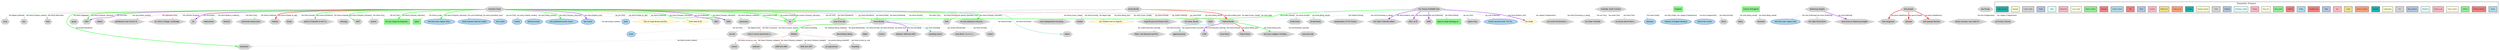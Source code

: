 digraph Anne_Brontë {
    rankdir=TB;
    compound=true;
    node [fontname="Arial", fontsize=12, style=filled];
    edge [fontname="Arial", fontsize=10, color=gray];
    
    // Graph styling
    bgcolor=white;
    
    // Node type definitions
    subgraph cluster_people {{
        label="People";
        style=filled;
        fillcolor=lightcoral;
        color=red;
        node [fillcolor=lightcoral, color=red, shape=circle];
    }}
    
    subgraph cluster_locations {{
        label="Locations";
        style=filled;
        fillcolor=lightgreen;
        color=green;
        node [fillcolor=lightgreen, color=green, shape=box];
    }}
    
    subgraph cluster_concepts {{
        label="Concepts";
        style=filled;
        fillcolor=lightblue;
        color=blue;
        node [fillcolor=lightblue, color=blue, shape=ellipse];
    }}
    
    subgraph cluster_events {{
        label="Events";
        style=filled;
        fillcolor=lightyellow;
        color=orange;
        node [fillcolor=lightyellow, color=orange, shape=diamond];
    }}
    
    subgraph cluster_other {{
        label="Other";
        style=filled;
        fillcolor=lightgray;
        color=gray;
        node [fillcolor=lightgray, color=gray, shape=hexagon];
    }}

    // Locations nodes
    "he won a place to study the..." [label="he won a place to study the...", fillcolor=lightgreen, color=green, shape=box];
    "place to study theology at ..." [label="place to study theology at ...", fillcolor=lightgreen, color=green, shape=box];
    "England" [label="England", fillcolor=lightgreen, color=green, shape=box];
    "Church of England" [label="Church of England", fillcolor=lightgreen, color=green, shape=box];
    "place" [label="place", fillcolor=lightgreen, color=green, shape=box];

    // Concepts nodes
    "literature" [label="literature", fillcolor=lightblue, color=blue, shape=ellipse];
    "Her first novel, Agnes Grey..." [label="Her first novel, Agnes Grey...", fillcolor=lightblue, color=blue, shape=ellipse];
    "classics of English literature" [label="classics of English literature", fillcolor=lightblue, color=blue, shape=ellipse];
    "book of poems with her sisters" [label="book of poems with her sisters", fillcolor=lightblue, color=blue, shape=ellipse];
    "her novels" [label="her novels", fillcolor=lightblue, color=blue, shape=ellipse];
    "novels" [label="novels", fillcolor=lightblue, color=blue, shape=ellipse];
    "feminist novels" [label="feminist novels", fillcolor=lightblue, color=blue, shape=ellipse];
    "Anne's second novel, The Te..." [label="Anne's second novel, The Te...", fillcolor=lightblue, color=blue, shape=ellipse];
    "she published a book of poe..." [label="she published a book of poe...", fillcolor=lightblue, color=blue, shape=ellipse];
    "two novels" [label="two novels", fillcolor=lightblue, color=blue, shape=ellipse];
    "Her first novel, Agnes Grey" [label="Her first novel, Agnes Grey", fillcolor=lightblue, color=blue, shape=ellipse];
    "novel" [label="novel", fillcolor=lightblue, color=blue, shape=ellipse];
    "both of her novels" [label="both of her novels", fillcolor=lightblue, color=blue, shape=ellipse];
    "book" [label="book", fillcolor=lightblue, color=blue, shape=ellipse];

    // Events nodes
    "her death" [label="her death", fillcolor=lightyellow, color=orange, shape=diamond];
    "born to Hugh Brunty and Ele..." [label="born to Hugh Brunty and Ele...", fillcolor=lightyellow, color=orange, shape=diamond];
    "Anne died at 29" [label="Anne died at 29", fillcolor=lightyellow, color=orange, shape=diamond];
    "ten children born to Hugh B..." [label="ten children born to Hugh B...", fillcolor=lightyellow, color=orange, shape=diamond];

    // Other nodes
    "Hugh Brunty and Eleanor McC..." [label="Hugh Brunty and Eleanor McC...", fillcolor=lightgray, color=gray, shape=hexagon];
    "1802" [label="1802", fillcolor=lightgray, color=gray, shape=hexagon];
    "his name, Brunty" [label="his name, Brunty", fillcolor=lightgray, color=gray, shape=hexagon];
    "Charlotte, North Carolina" [label="Charlotte, North Carolina", fillcolor=lightgray, color=gray, shape=hexagon];
    "Bront literary family" [label="Bront literary family", fillcolor=lightgray, color=gray, shape=hexagon];
    "Irish clergyman" [label="Irish clergyman", fillcolor=lightgray, color=gray, shape=hexagon];
    "her sister Emily Bront" [label="her sister Emily Bront", fillcolor=lightgray, color=gray, shape=hexagon];
    "one of the first feminist n..." [label="one of the first feminist n...", fillcolor=lightgray, color=gray, shape=hexagon];
    "1846" [label="1846", fillcolor=lightgray, color=gray, shape=hexagon];
    "two-room cottage in Emdale,..." [label="two-room cottage in Emdale,...", fillcolor=lightgray, color=gray, shape=hexagon];
    "family surname, mac Aedh Pr..." [label="family surname, mac Aedh Pr...", fillcolor=lightgray, color=gray, shape=hexagon];
    "pulmonary" [label="pulmonary", fillcolor=lightgray, color=gray, shape=hexagon];
    "same time as Wuthering Heights" [label="same time as Wuthering Heights", fillcolor=lightgray, color=gray, shape=hexagon];
    "republication of The Tenant..." [label="republication of The Tenant...", fillcolor=lightgray, color=gray, shape=hexagon];
    "sister" [label="sister", fillcolor=lightgray, color=gray, shape=hexagon];
    "boarding" [label="boarding", fillcolor=lightgray, color=gray, shape=hexagon];
    "her sister Charlotte edited..." [label="her sister Charlotte edited...", fillcolor=lightgray, color=gray, shape=hexagon];
    "Mirfield" [label="Mirfield", fillcolor=lightgray, color=gray, shape=hexagon];
    "St" [label="St", fillcolor=lightgray, color=gray, shape=hexagon];
    "Maria" [label="Maria", fillcolor=lightgray, color=gray, shape=hexagon];
    "peasant" [label="peasant", fillcolor=lightgray, color=gray, shape=hexagon];
    "most of her life" [label="most of her life", fillcolor=lightgray, color=gray, shape=hexagon];
    "Anne Brontë" [label="Anne Brontë", fillcolor=lightgray, color=gray, shape=hexagon];
    "1802, at 25" [label="1802, at 25", fillcolor=lightgray, color=gray, shape=hexagon];
    "Patrick Brontë" [label="Patrick Brontë", fillcolor=lightgray, color=gray, shape=hexagon];
    "sisters" [label="sisters", fillcolor=lightgray, color=gray, shape=hexagon];
    "read and write" [label="read and write", fillcolor=lightgray, color=gray, shape=hexagon];
    "1848" [label="1848", fillcolor=lightgray, color=gray, shape=hexagon];
    "Maria  née Branwell and Pat..." [label="Maria  née Branwell and Pat...", fillcolor=lightgray, color=gray, shape=hexagon];
    "Branwell" [label="Branwell", fillcolor=lightgray, color=gray, shape=hexagon];
    "against poverty" [label="against poverty", fillcolor=lightgray, color=gray, shape=hexagon];
    "both" [label="both", fillcolor=lightgray, color=gray, shape=hexagon];
    "others" [label="others", fillcolor=lightgray, color=gray, shape=hexagon];
    "he was ordained in the prie..." [label="he was ordained in the prie...", fillcolor=lightgray, color=gray, shape=hexagon];
    "father" [label="father", fillcolor=lightgray, color=gray, shape=hexagon];
    "most" [label="most", fillcolor=lightgray, color=gray, shape=hexagon];
    "Anne's" [label="Anne's", fillcolor=lightgray, color=gray, shape=hexagon];
    "two" [label="two", fillcolor=lightgray, color=gray, shape=hexagon];
    "as Prunty or Brunty" [label="as Prunty or Brunty", fillcolor=lightgray, color=gray, shape=hexagon];
    "school" [label="school", fillcolor=lightgray, color=gray, shape=hexagon];
    "time" [label="time", fillcolor=lightgray, color=gray, shape=hexagon];
    "between" [label="between", fillcolor=lightgray, color=gray, shape=hexagon];
    "Emily Bront" [label="Emily Bront", fillcolor=lightgray, color=gray, shape=hexagon];
    "Bront" [label="Bront", fillcolor=lightgray, color=gray, shape=hexagon];
    "elsewhere" [label="elsewhere", fillcolor=lightgray, color=gray, shape=hexagon];
    "The Tenant of Wildfell Hall" [label="The Tenant of Wildfell Hall", fillcolor=lightgray, color=gray, shape=hexagon];
    "between 1836 and 1837" [label="between 1836 and 1837", fillcolor=lightgray, color=gray, shape=hexagon];
    "group" [label="group", fillcolor=lightgray, color=gray, shape=hexagon];
    "Joe Prunty" [label="Joe Prunty", fillcolor=lightgray, color=gray, shape=hexagon];
    "1839 and 1845" [label="1839 and 1845", fillcolor=lightgray, color=gray, shape=hexagon];
    "1807" [label="1807", fillcolor=lightgray, color=gray, shape=hexagon];
    "Brontë family" [label="Brontë family", fillcolor=lightgray, color=gray, shape=hexagon];
    "edition" [label="edition", fillcolor=lightgray, color=gray, shape=hexagon];
    "1836 and 1837" [label="1836 and 1837", fillcolor=lightgray, color=gray, shape=hexagon];
    "priesthood in the Church of..." [label="priesthood in the Church of...", fillcolor=lightgray, color=gray, shape=hexagon];
    "St. John's College, Cambridge" [label="St. John's College, Cambridge", fillcolor=lightgray, color=gray, shape=hexagon];
    "boarding school" [label="boarding school", fillcolor=lightgray, color=gray, shape=hexagon];
    "Anne Bront  / b r n t i /, ..." [label="Anne Bront  / b r n t i /, ...", fillcolor=lightgray, color=gray, shape=hexagon];
    "as well" [label="as well", fillcolor=lightgray, color=gray, shape=hexagon];
    "Wuthering Heights" [label="Wuthering Heights", fillcolor=lightgray, color=gray, shape=hexagon];
    "her sister Charlotte" [label="her sister Charlotte", fillcolor=lightgray, color=gray, shape=hexagon];
    "29" [label="29", fillcolor=lightgray, color=gray, shape=hexagon];
    "1798" [label="1798", fillcolor=lightgray, color=gray, shape=hexagon];
    "as a governess" [label="as a governess", fillcolor=lightgray, color=gray, shape=hexagon];
    "tuberculosis" [label="tuberculosis", fillcolor=lightgray, color=gray, shape=hexagon];
    "feminist" [label="feminist", fillcolor=lightgray, color=gray, shape=hexagon];
    "pulmonary tuberculosis" [label="pulmonary tuberculosis", fillcolor=lightgray, color=gray, shape=hexagon];
    "Agnes Grey" [label="Agnes Grey", fillcolor=lightgray, color=gray, shape=hexagon];
    "children" [label="children", fillcolor=lightgray, color=gray, shape=hexagon];
    "family" [label="family", fillcolor=lightgray, color=gray, shape=hexagon];
    "parish of Haworth on the Yo..." [label="parish of Haworth on the Yo...", fillcolor=lightgray, color=gray, shape=hexagon];
    "Yorkshire Dales" [label="Yorkshire Dales", fillcolor=lightgray, color=gray, shape=hexagon];
    "theology" [label="theology", fillcolor=lightgray, color=gray, shape=hexagon];
    "more distinguished sounding..." [label="more distinguished sounding...", fillcolor=lightgray, color=gray, shape=hexagon];
    "1847" [label="1847", fillcolor=lightgray, color=gray, shape=hexagon];
    "Irish people" [label="Irish people", fillcolor=lightgray, color=gray, shape=hexagon];
    "Anne Bront" [label="Anne Bront", fillcolor=lightgray, color=gray, shape=hexagon];
    "Anne is not as well known a..." [label="Anne is not as well known a...", fillcolor=lightgray, color=gray, shape=hexagon];
    "Irish peasant farmers" [label="Irish peasant farmers", fillcolor=lightgray, color=gray, shape=hexagon];
    "Patrick Bront" [label="Patrick Bront", fillcolor=lightgray, color=gray, shape=hexagon];
    "fix issues with its first e..." [label="fix issues with its first e...", fillcolor=lightgray, color=gray, shape=hexagon];
    "Emily Brontë" [label="Emily Brontë", fillcolor=lightgray, color=gray, shape=hexagon];
    "poems" [label="poems", fillcolor=lightgray, color=gray, shape=hexagon];
    "brother" [label="brother", fillcolor=lightgray, color=gray, shape=hexagon];

    // Relationships
    "Patrick Brontë" -> "Maria  née Branwell and Pat..." [label="has theme [Kinship]", color=lightblue, penwidth=1];
    "Yorkshire Dales" -> "he won a place to study the..." [label="has theme [Temporal_collocation]", color=green, penwidth=2];
    "Yorkshire Dales" -> "most" [label="has degree [Likelihood]", color=lightgreen, penwidth=1];
    "Yorkshire Dales" -> "novel" [label="has type [Ordinal_numbers]", color=lightyellow, penwidth=1];
    "Yorkshire Dales" -> "1847" [label="has theme [Temporal_collocation]", color=green, penwidth=2];
    "Yorkshire Dales" -> "born to Hugh Brunty and Ele..." [label="has theme [People_by_age]", color=lightpink, penwidth=1];
    "Irish people" -> "Irish peasant farmers" [label="has person [Wealthiness]", color=red, penwidth=2];
    "Mirfield" -> "as a governess" [label="has position [Being_employed]", color=lightsteelblue, penwidth=1];
    "Yorkshire Dales" -> "book" [label="has text [Text]", color=lightgray, penwidth=1];
    "Yorkshire Dales" -> "Her first novel, Agnes Grey..." [label="has theme [Temporal_collocation]", color=green, penwidth=2];
    "England" -> "classics of English literature" [label="has category [Categorization]", color=lightgoldenrodyellow, penwidth=1];
    "Yorkshire Dales" -> "he was ordained in the prie..." [label="has theme [Temporal_collocation]", color=green, penwidth=2];
    "Anne Brontë" -> "between 1836 and 1837" [label="has time [Attending]", color=purple, penwidth=2];
    "Mirfield" -> "1839 and 1845" [label="has theme [Temporal_subregion]", color=lightsalmon, penwidth=1];
    "England" -> "both of her novels" [label="has item [Categorization]", color=lightgoldenrodyellow, penwidth=1];
    "Joe Prunty" -> "as Prunty or Brunty" [label="has category [Categorization]", color=lightgoldenrodyellow, penwidth=1];
    "Yorkshire Dales" -> "St" [label="has location [Locale]", color=green, penwidth=2];
    "Emily Brontë" -> "ten children born to Hugh B..." [label="has degree [Age]", color=lightpink, penwidth=1];
    "England" -> "literature" [label="has theme [Fields]", color=lightsteelblue, penwidth=1];
    "Yorkshire Dales" -> "both" [label="has quantity [Quantified_mass]", color=lightcoral, penwidth=1];
    "The Tenant of Wildfell Hall" -> "place to study theology at ..." [label="has theme [Getting]", color=lightblue, penwidth=1];
    "Mirfield" -> "between" [label="has theme [Temporal_subregion]", color=lightsalmon, penwidth=1];
    "Yorkshire Dales" -> "parish of Haworth on the Yo..." [label="has location [Residence]", color=green, penwidth=2];
    "Church of England" -> "Branwell" [label="has theme [Being_named]", color=lightgreen, penwidth=1];
    "Patrick Brontë" -> "two-room cottage in Emdale,..." [label="has location [Being_born]", color=green, penwidth=2];
    "Yorkshire Dales" -> "edition" [label="has type [Ordinal_numbers]", color=lightyellow, penwidth=1];
    "Irish people" -> "Irish clergyman" [label="has person [Wealthiness]", color=red, penwidth=2];
    "Mirfield" -> "Anne Brontë" [label="has employee [Being_employed]", color=lightsteelblue, penwidth=1];
    "The Tenant of Wildfell Hall" -> "Patrick Brontë" [label="has recipient [Getting]", color=lightblue, penwidth=1];
    "Emily Brontë" -> "Hugh Brunty and Eleanor McC..." [label="has theme [Being_born]", color=lightyellow, penwidth=1];
    "Yorkshire Dales" -> "theology" [label="has theme [Studying]", color=lightpink, penwidth=1];
    "Yorkshire Dales" -> "1846" [label="has theme [Temporal_collocation]", color=green, penwidth=2];
    "Yorkshire Dales" -> "St. John's College, Cambridge" [label="has institution [Studying]", color=lightpink, penwidth=1];
    "The Tenant of Wildfell Hall" -> "republication of The Tenant..." [label="has event [Preventing_or_letting]", color=lightcyan, penwidth=1];
    "Yorkshire Dales" -> "1846" [label="has time [Publishing]", color=purple, penwidth=2];
    "Anne Brontë" -> "as well" [label="has degree [Fame]", color=lightgray, penwidth=1];
    "Yorkshire Dales" -> "novels" [label="has text [Text]", color=lightgray, penwidth=1];
    "Patrick Brontë" -> "others" [label="has student [Education_teaching]", color=lightgoldenrodyellow, penwidth=1];
    "The Tenant of Wildfell Hall" -> "her sister Charlotte" [label="has theme [Preventing_or_letting]", color=lightcyan, penwidth=1];
    "Yorkshire Dales" -> "others" [label="has theme [Increment]", color=lightseagreen, penwidth=1];
    "Mirfield" -> "school" [label="has theme [Locale_by_use]", color=lightsalmon, penwidth=1];
    "Joe Prunty" -> "family surname, mac Aedh Pr..." [label="has item [Categorization]", color=lightgoldenrodyellow, penwidth=1];
    "Yorkshire Dales" -> "two novels" [label="has theme [Relative_time]", color=purple, penwidth=2];
    "Yorkshire Dales" -> "Patrick Brontë" [label="has student [Studying]", color=lightpink, penwidth=1];
    "Anne Brontë" -> "Anne is not as well known a..." [label="has effect [Causation]", color=lightpink, penwidth=1];
    "Patrick Brontë" -> "Anne Bront" [label="has theme [Kinship]", color=lightblue, penwidth=1];
    "Mirfield" -> "boarding" [label="has theme [Locale_by_use]", color=lightsalmon, penwidth=1];
    "Yorkshire Dales" -> "29" [label="has time [Death]", color=purple, penwidth=2];
    "Yorkshire Dales" -> "Patrick Brontë" [label="has theme [Rite]", color=lightcoral, penwidth=1];
    "Emily Brontë" -> "Anne Brontë" [label="has author [Text]", color=lightgray, penwidth=1];
    "Yorkshire Dales" -> "two" [label="has theme [Cardinal_numbers]", color=lightblue, penwidth=1];
    "Mirfield" -> "1836 and 1837" [label="has theme [Temporal_subregion]", color=lightsalmon, penwidth=1];
    "England" -> "Bront" [label="has theme [Kinship]", color=lightblue, penwidth=1];
    "Yorkshire Dales" -> "Anne Brontë" [label="has theme [Kinship]", color=lightblue, penwidth=1];
    "Emily Brontë" -> "Brontë family" [label="has theme [Being_named]", color=lightgreen, penwidth=1];
    "Emily Brontë" -> "Agnes Grey" [label="has text [Text]", color=lightgray, penwidth=1];
    "Yorkshire Dales" -> "pulmonary tuberculosis" [label="has theme [Likelihood]", color=lightgreen, penwidth=1];
    "Emily Brontë" -> "Patrick Brontë" [label="has entity [Being_named]", color=lightgreen, penwidth=1];
    "The Tenant of Wildfell Hall" -> "St" [label="has location [Getting]", color=green, penwidth=2];
    "Yorkshire Dales" -> "time" [label="has theme [Identicality]", color=lightcoral, penwidth=1];
    "Yorkshire Dales" -> "pulmonary" [label="has theme [Medical_conditions]", color=lightgreen, penwidth=1];
    "Yorkshire Dales" -> "most of her life" [label="has theme [Residence]", color=lightcoral, penwidth=1];
    "Anne Brontë" -> "Mirfield" [label="has location [Attending]", color=green, penwidth=2];
    "Emily Brontë" -> "his name, Brunty" [label="has entity [Cause_change]", color=lightyellow, penwidth=1];
    "Yorkshire Dales" -> "1807" [label="has time [Rite]", color=purple, penwidth=2];
    "Anne Brontë" -> "Anne Bront  / b r n t i /, ..." [label="has member [Membership]", color=lightpink, penwidth=1];
    "Yorkshire Dales" -> "feminist" [label="has theme [Text]", color=lightgray, penwidth=1];
    "Emily Brontë" -> "Patrick Brontë" [label="has person [Being_born]", color=red, penwidth=2];
    "Yorkshire Dales" -> "Anne Brontë" [label="has theme [Residence]", color=lightcoral, penwidth=1];
    "Anne Brontë" -> "father" [label="has theme [Kinship]", color=lightblue, penwidth=1];
    "Church of England" -> "Maria" [label="has entity [Being_named]", color=lightgreen, penwidth=1];
    "Anne Brontë" -> "Anne's" [label="has theme [Kinship]", color=lightblue, penwidth=1];
    "Wuthering Heights" -> "Her first novel, Agnes Grey" [label="has work [Publishing]", color=lightsteelblue, penwidth=1];
    "The Tenant of Wildfell Hall" -> "1848" [label="has time [Publishing]", color=purple, penwidth=2];
    "Yorkshire Dales" -> "she published a book of poe..." [label="has theme [Temporal_collocation]", color=green, penwidth=2];
    "Emily Brontë" -> "brother" [label="has theme [Kinship]", color=lightblue, penwidth=1];
    "England" -> "literature" [label="has entity [Origin]", color=lightcyan, penwidth=1];
    "Yorkshire Dales" -> "priesthood in the Church of..." [label="has organization [Rite]", color=lightcoral, penwidth=1];
    "Anne Brontë" -> "novel" [label="has text [Text]", color=lightgray, penwidth=1];
    "Yorkshire Dales" -> "Anne Brontë" [label="has theme [Death]", color=lightsteelblue, penwidth=1];
    "Patrick Brontë" -> "read and write" [label="has skill [Education_teaching]", color=lightgoldenrodyellow, penwidth=1];
    "Irish people" -> "peasant" [label="has person [People]", color=red, penwidth=2];
    "Wuthering Heights" -> "her sister Emily Bront" [label="has theme [Publishing]", color=lightsteelblue, penwidth=1];
    "Yorkshire Dales" -> "her novels" [label="has theme [Quantified_mass]", color=lightcoral, penwidth=1];
    "Yorkshire Dales" -> "tuberculosis" [label="has theme [Medical_conditions]", color=lightgreen, penwidth=1];
    "Wuthering Heights" -> "same time as Wuthering Heights" [label="has time [Publishing]", color=purple, penwidth=2];
    "Mirfield" -> "elsewhere" [label="has theme [Locative_relation]", color=lightgray, penwidth=1];
    "Anne Brontë" -> "boarding school" [label="has event [Attending]", color=lightseagreen, penwidth=1];
    "Charlotte, North Carolina" -> "fix issues with its first e..." [label="has theme [Text]", color=lightgray, penwidth=1];
    "Emily Brontë" -> "Anne Brontë" [label="has theme [Kinship]", color=lightblue, penwidth=1];
    "Yorkshire Dales" -> "1802" [label="has theme [Temporal_collocation]", color=green, penwidth=2];
    "Yorkshire Dales" -> "family" [label="has theme [Kinship]", color=lightblue, penwidth=1];
    "Yorkshire Dales" -> "Anne died at 29" [label="has theme [Likelihood]", color=lightgreen, penwidth=1];
    "The Tenant of Wildfell Hall" -> "her death" [label="has theme [Relative_time]", color=purple, penwidth=2];
    "Emily Brontë" -> "more distinguished sounding..." [label="has theme [Cause_change]", color=lightyellow, penwidth=1];
    "Yorkshire Dales" -> "St" [label="has location [Studying]", color=green, penwidth=2];
    "Anne Brontë" -> "Anne's" [label="has author [Text]", color=lightgray, penwidth=1];
    "Yorkshire Dales" -> "poems" [label="has text [Text]", color=lightgray, penwidth=1];
    "Emily Brontë" -> "sisters" [label="has theme [Kinship]", color=lightblue, penwidth=1];
    "Emily Brontë" -> "sister" [label="has theme [Kinship]", color=lightblue, penwidth=1];
    "Charlotte, North Carolina" -> "her sister Charlotte" [label="has author [Text]", color=lightgray, penwidth=1];
    "Yorkshire Dales" -> "elsewhere" [label="has location [Residence]", color=green, penwidth=2];
    "Yorkshire Dales" -> "group" [label="has theme [Aggregate]", color=lightgoldenrodyellow, penwidth=1];
    "Emily Brontë" -> "novels" [label="has text [Text]", color=lightgray, penwidth=1];
    "The Tenant of Wildfell Hall" -> "1802, at 25" [label="has time [Getting]", color=purple, penwidth=2];
    "The Tenant of Wildfell Hall" -> "one of the first feminist n..." [label="has category [Categorization]", color=lightgoldenrodyellow, penwidth=1];
    "Patrick Brontë" -> "Patrick Bront" [label="has person [Being_born]", color=red, penwidth=2];
    "Yorkshire Dales" -> "feminist novels" [label="has type [Ordinal_numbers]", color=lightyellow, penwidth=1];
    "Patrick Brontë" -> "against poverty" [label="has purpose [Hostile_encounter]", color=lightseagreen, penwidth=1];
    "Yorkshire Dales" -> "book of poems with her sisters" [label="has work [Publishing]", color=lightsteelblue, penwidth=1];
    "The Tenant of Wildfell Hall" -> "her sister Charlotte edited..." [label="has theme [Relative_time]", color=purple, penwidth=2];
    "Emily Brontë" -> "Emily Bront" [label="has theme [Kinship]", color=lightblue, penwidth=1];
    "Patrick Brontë" -> "1798" [label="has time [Education_teaching]", color=purple, penwidth=2];
    "Emily Brontë" -> "Patrick Brontë" [label="has agent [Cause_change]", color=lightyellow, penwidth=1];
    "The Tenant of Wildfell Hall" -> "Anne's second novel, The Te..." [label="has work [Publishing]", color=lightsteelblue, penwidth=1];
    "Anne Brontë" -> "Bront literary family" [label="has group [Membership]", color=lightpink, penwidth=1];
    "Charlotte, North Carolina" -> "Agnes Grey" [label="has text [Text]", color=lightgray, penwidth=1];
    "Yorkshire Dales" -> "St" [label="has location [Temporal_collocation]", color=green, penwidth=2];
    "Yorkshire Dales" -> "novels" [label="has entity [Cardinal_numbers]", color=lightblue, penwidth=1];
    "Yorkshire Dales" -> "Anne Brontë" [label="has theme [Publishing]", color=lightsteelblue, penwidth=1];
    "Yorkshire Dales" -> "children" [label="has person [People_by_age]", color=red, penwidth=2];
    "Yorkshire Dales" -> "place" [label="has theme [Locale]", color=lightgoldenrod, penwidth=1];
    "Mirfield" -> "Anne Brontë" [label="has theme [Locative_relation]", color=lightgray, penwidth=1];
    "Emily Brontë" -> "Patrick Brontë" [label="has entity [Age]", color=lightpink, penwidth=1];
    "Yorkshire Dales" -> "1807" [label="has theme [Temporal_collocation]", color=green, penwidth=2];
    "Anne Brontë" -> "sisters" [label="has theme [Kinship]", color=lightblue, penwidth=1];
    "Yorkshire Dales" -> "poems" [label="has theme [Text]", color=lightgray, penwidth=1];

    // Frame Legend
    subgraph cluster_legend {
        label="Semantic Frames";
        style=filled;
        fillcolor=white;
        color=black;
        rank=sink;
        "Kinship_legend" [label="Kinship", fillcolor="lightblue", style=filled, shape=box, fontsize=8];
        "Temporal_collocation_legend" [label="Temporal_collocation", fillcolor="lightcoral", style=filled, shape=box, fontsize=8];
        "Likelihood_legend" [label="Likelihood", fillcolor="lightgreen", style=filled, shape=box, fontsize=8];
        "Ordinal_numbers_legend" [label="Ordinal_numbers", fillcolor="lightyellow", style=filled, shape=box, fontsize=8];
        "People_by_age_legend" [label="People_by_age", fillcolor="lightpink", style=filled, shape=box, fontsize=8];
        "Wealthiness_legend" [label="Wealthiness", fillcolor="lightcyan", style=filled, shape=box, fontsize=8];
        "Being_employed_legend" [label="Being_employed", fillcolor="lightsteelblue", style=filled, shape=box, fontsize=8];
        "Text_legend" [label="Text", fillcolor="lightgray", style=filled, shape=box, fontsize=8];
        "Categorization_legend" [label="Categorization", fillcolor="lightgoldenrodyellow", style=filled, shape=box, fontsize=8];
        "Attending_legend" [label="Attending", fillcolor="lightseagreen", style=filled, shape=box, fontsize=8];
        "Temporal_subregion_legend" [label="Temporal_subregion", fillcolor="lightsalmon", style=filled, shape=box, fontsize=8];
        "Locale_legend" [label="Locale", fillcolor="lightgoldenrod", style=filled, shape=box, fontsize=8];
        "Age_legend" [label="Age", fillcolor="lightpink", style=filled, shape=box, fontsize=8];
        "Fields_legend" [label="Fields", fillcolor="lightsteelblue", style=filled, shape=box, fontsize=8];
        "Quantified_mass_legend" [label="Quantified_mass", fillcolor="lightcoral", style=filled, shape=box, fontsize=8];
        "Getting_legend" [label="Getting", fillcolor="lightblue", style=filled, shape=box, fontsize=8];
        "Residence_legend" [label="Residence", fillcolor="lightcoral", style=filled, shape=box, fontsize=8];
        "Being_named_legend" [label="Being_named", fillcolor="lightgreen", style=filled, shape=box, fontsize=8];
        "Being_born_legend" [label="Being_born", fillcolor="lightyellow", style=filled, shape=box, fontsize=8];
        "Studying_legend" [label="Studying", fillcolor="lightpink", style=filled, shape=box, fontsize=8];
        "Preventing_or_letting_legend" [label="Preventing_or_letting", fillcolor="lightcyan", style=filled, shape=box, fontsize=8];
        "Publishing_legend" [label="Publishing", fillcolor="lightsteelblue", style=filled, shape=box, fontsize=8];
        "Fame_legend" [label="Fame", fillcolor="lightgray", style=filled, shape=box, fontsize=8];
        "Education_teaching_legend" [label="Education_teaching", fillcolor="lightgoldenrodyellow", style=filled, shape=box, fontsize=8];
        "Increment_legend" [label="Increment", fillcolor="lightseagreen", style=filled, shape=box, fontsize=8];
        "Locale_by_use_legend" [label="Locale_by_use", fillcolor="lightsalmon", style=filled, shape=box, fontsize=8];
        "Relative_time_legend" [label="Relative_time", fillcolor="lightgoldenrod", style=filled, shape=box, fontsize=8];
        "Causation_legend" [label="Causation", fillcolor="lightpink", style=filled, shape=box, fontsize=8];
        "Death_legend" [label="Death", fillcolor="lightsteelblue", style=filled, shape=box, fontsize=8];
        "Rite_legend" [label="Rite", fillcolor="lightcoral", style=filled, shape=box, fontsize=8];
        "Cardinal_numbers_legend" [label="Cardinal_numbers", fillcolor="lightblue", style=filled, shape=box, fontsize=8];
        "Identicality_legend" [label="Identicality", fillcolor="lightcoral", style=filled, shape=box, fontsize=8];
        "Medical_conditions_legend" [label="Medical_conditions", fillcolor="lightgreen", style=filled, shape=box, fontsize=8];
        "Cause_change_legend" [label="Cause_change", fillcolor="lightyellow", style=filled, shape=box, fontsize=8];
        "Membership_legend" [label="Membership", fillcolor="lightpink", style=filled, shape=box, fontsize=8];
        "Origin_legend" [label="Origin", fillcolor="lightcyan", style=filled, shape=box, fontsize=8];
        "People_legend" [label="People", fillcolor="lightsteelblue", style=filled, shape=box, fontsize=8];
        "Locative_relation_legend" [label="Locative_relation", fillcolor="lightgray", style=filled, shape=box, fontsize=8];
        "Aggregate_legend" [label="Aggregate", fillcolor="lightgoldenrodyellow", style=filled, shape=box, fontsize=8];
        "Hostile_encounter_legend" [label="Hostile_encounter", fillcolor="lightseagreen", style=filled, shape=box, fontsize=8];
    }
}
